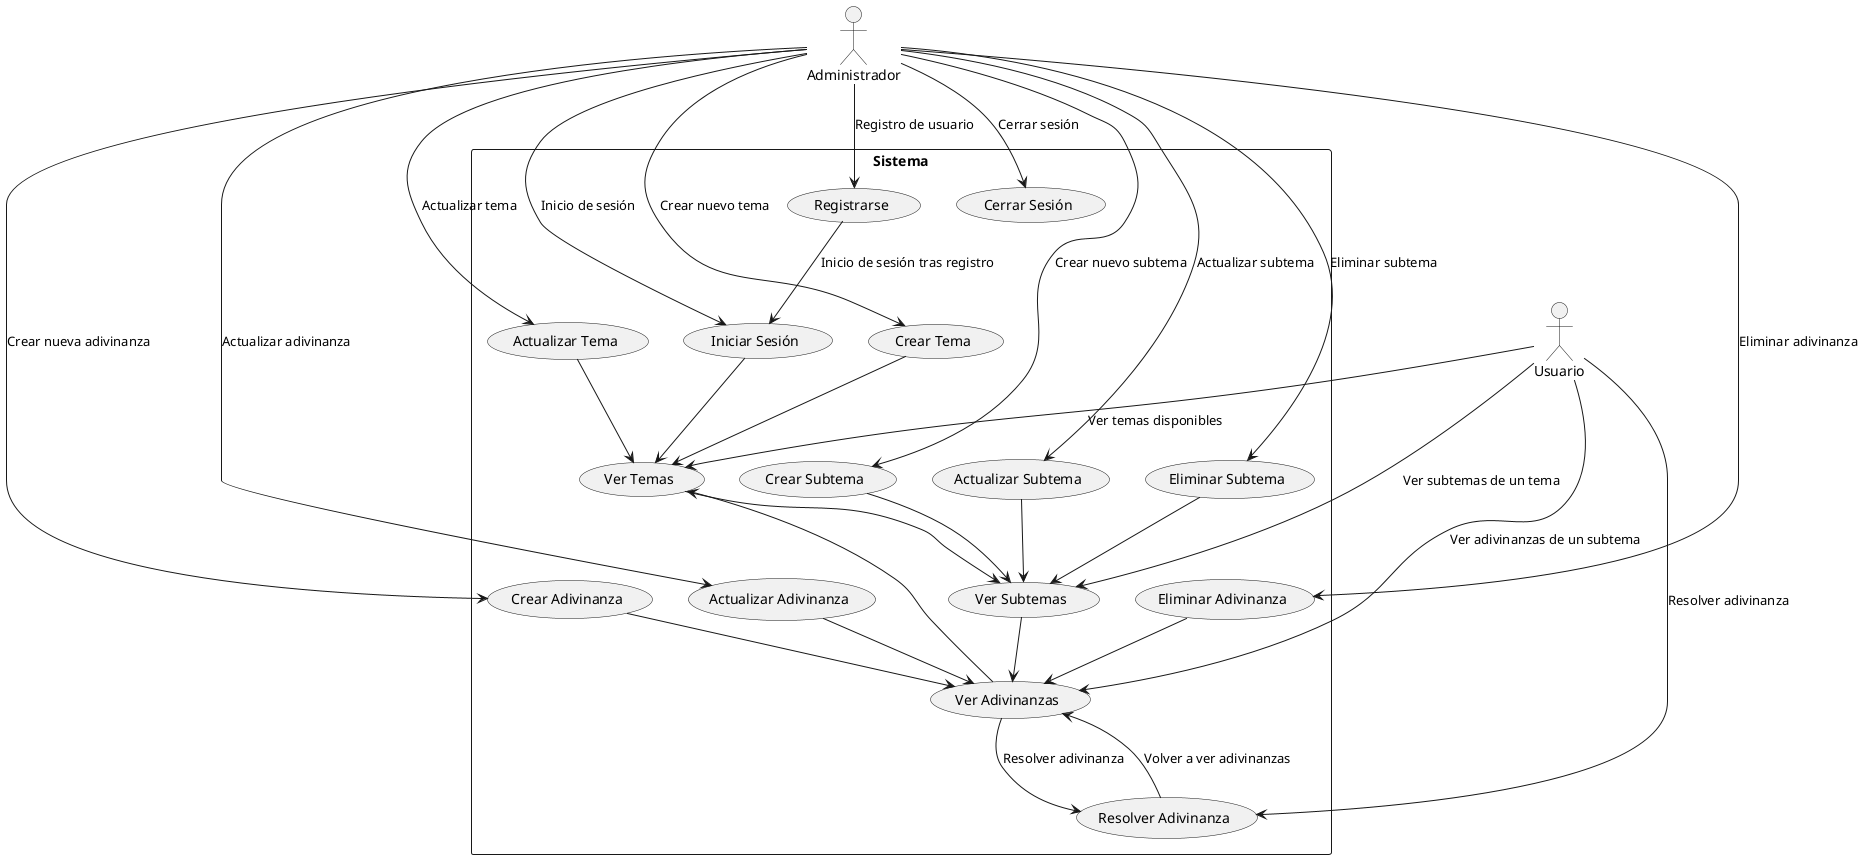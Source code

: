 @startuml

actor Usuario as U
actor Administrador as A

rectangle Sistema {
  (Registrarse) as registrarse
  (Iniciar Sesión) as iniciarSesion
  (Cerrar Sesión) as cerrarSesion
  (Ver Temas) as verTemas
  (Crear Tema) as crearTema
  (Actualizar Tema) as actualizarTema
  (Ver Subtemas) as verSubtemas
  (Crear Subtema) as crearSubtema
  (Actualizar Subtema) as actualizarSubtema
  (Eliminar Subtema) as eliminarSubtema
  (Ver Adivinanzas) as verAdivinanzas
  (Crear Adivinanza) as crearAdivinanza
  (Actualizar Adivinanza) as actualizarAdivinanza
  (Eliminar Adivinanza) as eliminarAdivinanza
  (Resolver Adivinanza) as resolverAdivinanza
}

U --> verTemas : "Ver temas disponibles"
U --> verSubtemas : "Ver subtemas de un tema"
U --> verAdivinanzas : "Ver adivinanzas de un subtema"
U --> resolverAdivinanza : "Resolver adivinanza"

A --> registrarse : "Registro de usuario"
A --> iniciarSesion : "Inicio de sesión"
A --> cerrarSesion : "Cerrar sesión"
A --> crearTema : "Crear nuevo tema"
A --> actualizarTema : "Actualizar tema"
A --> crearSubtema : "Crear nuevo subtema"
A --> actualizarSubtema : "Actualizar subtema"
A --> eliminarSubtema : "Eliminar subtema"
A --> crearAdivinanza : "Crear nueva adivinanza"
A --> actualizarAdivinanza : "Actualizar adivinanza"
A --> eliminarAdivinanza : "Eliminar adivinanza"

registrarse --> iniciarSesion : "Inicio de sesión tras registro"
iniciarSesion --> verTemas
verTemas --> verSubtemas
verSubtemas --> verAdivinanzas
verAdivinanzas --> resolverAdivinanza : "Resolver adivinanza"
resolverAdivinanza --> verAdivinanzas : "Volver a ver adivinanzas"
verAdivinanzas --> verTemas

crearTema --> verTemas
actualizarTema --> verTemas
crearSubtema --> verSubtemas
actualizarSubtema --> verSubtemas
eliminarSubtema --> verSubtemas
crearAdivinanza --> verAdivinanzas
actualizarAdivinanza --> verAdivinanzas
eliminarAdivinanza --> verAdivinanzas

@enduml
